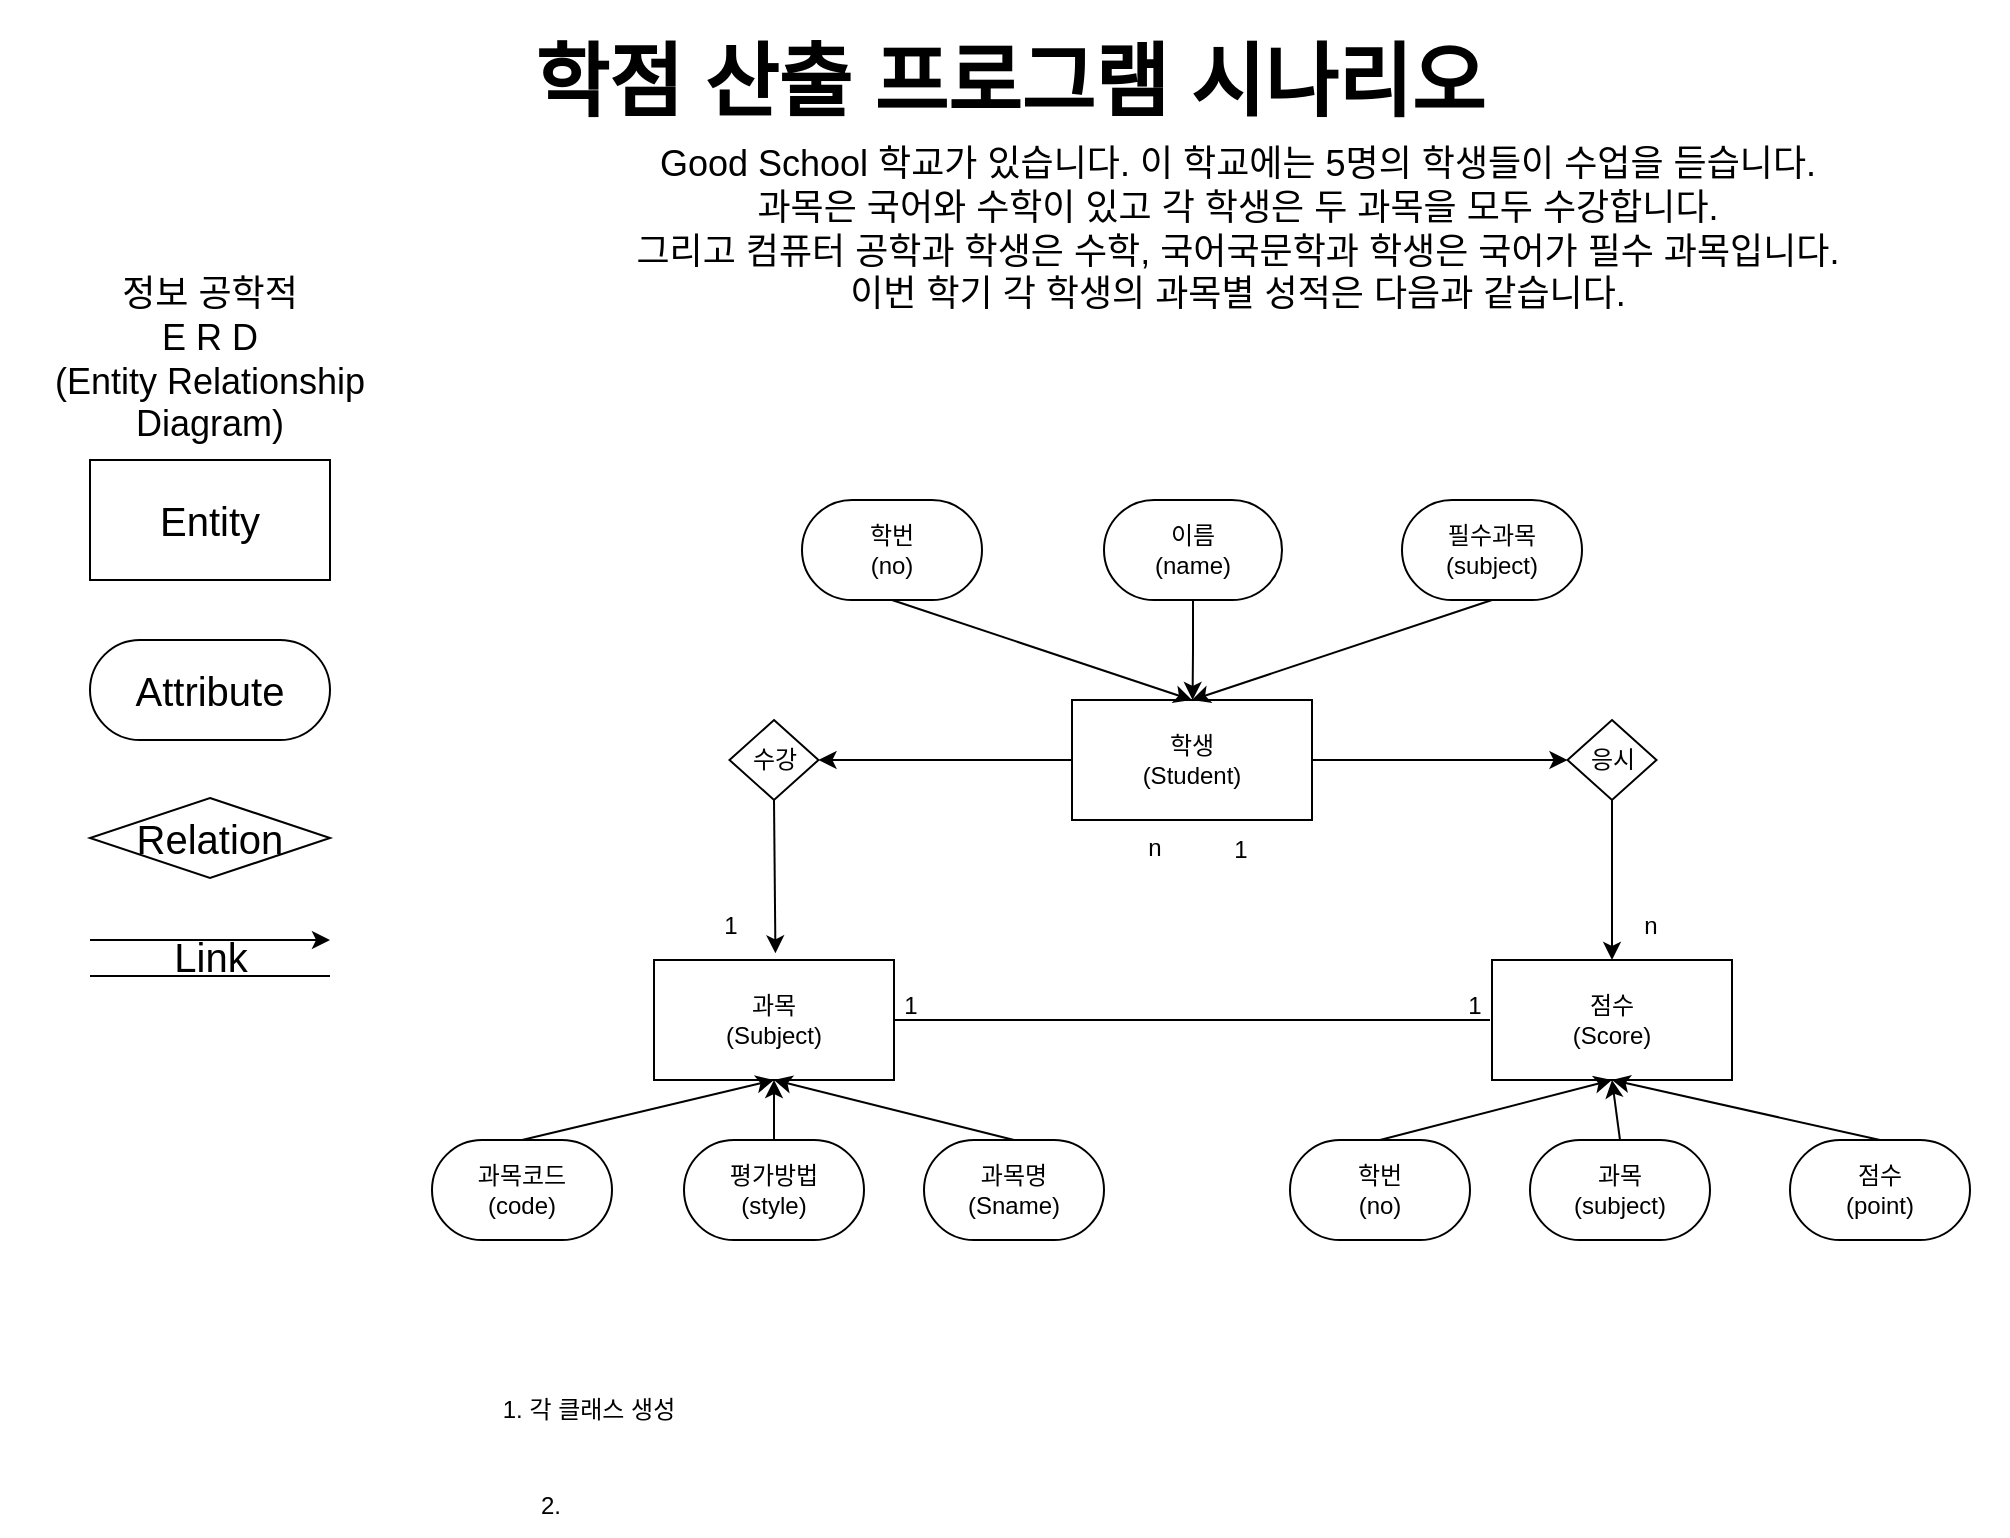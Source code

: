 <mxfile version="23.1.7" type="device">
  <diagram name="페이지-1" id="CKxbLavsxSehY12KvUs0">
    <mxGraphModel dx="2514" dy="918" grid="1" gridSize="10" guides="1" tooltips="1" connect="1" arrows="1" fold="1" page="1" pageScale="1" pageWidth="827" pageHeight="1169" math="0" shadow="0">
      <root>
        <mxCell id="0" />
        <mxCell id="1" parent="0" />
        <mxCell id="4H-ML0NhB3pePpC11hCJ-2" value="&lt;font style=&quot;font-size: 40px;&quot;&gt;&lt;b&gt;학점 산출 프로그램 시나리오&lt;/b&gt;&lt;/font&gt;" style="text;html=1;align=center;verticalAlign=middle;whiteSpace=wrap;rounded=0;" vertex="1" parent="1">
          <mxGeometry y="10" width="600" height="80" as="geometry" />
        </mxCell>
        <mxCell id="4H-ML0NhB3pePpC11hCJ-4" value="&lt;font style=&quot;font-size: 18px;&quot;&gt;Good School 학교가 있습니다. 이 학교에는 5명의 학생들이 수업을 듣습니다. &lt;br&gt;과목은 국어와 수학이 있고 각 학생은 두 과목을 모두 수강합니다. &lt;br&gt;그리고 컴퓨터 공학과 학생은 수학, 국어국문학과 학생은 국어가 필수 과목입니다. &lt;br&gt;이번 학기 각 학생의 과목별 성적은 다음과 같습니다.&lt;/font&gt;" style="text;html=1;align=center;verticalAlign=middle;whiteSpace=wrap;rounded=0;" vertex="1" parent="1">
          <mxGeometry x="29" y="90" width="770" height="70" as="geometry" />
        </mxCell>
        <mxCell id="4H-ML0NhB3pePpC11hCJ-5" value="학생&lt;br&gt;(Student)" style="rounded=0;whiteSpace=wrap;html=1;" vertex="1" parent="1">
          <mxGeometry x="331" y="360" width="120" height="60" as="geometry" />
        </mxCell>
        <mxCell id="4H-ML0NhB3pePpC11hCJ-9" value="과목&lt;br&gt;(Subject)" style="rounded=0;whiteSpace=wrap;html=1;" vertex="1" parent="1">
          <mxGeometry x="122" y="490" width="120" height="60" as="geometry" />
        </mxCell>
        <mxCell id="4H-ML0NhB3pePpC11hCJ-10" value="점수&lt;br&gt;(Score)" style="rounded=0;whiteSpace=wrap;html=1;" vertex="1" parent="1">
          <mxGeometry x="541" y="490" width="120" height="60" as="geometry" />
        </mxCell>
        <mxCell id="4H-ML0NhB3pePpC11hCJ-13" value="학번&lt;br&gt;(no)" style="rounded=1;whiteSpace=wrap;html=1;arcSize=50;" vertex="1" parent="1">
          <mxGeometry x="196" y="260" width="90" height="50" as="geometry" />
        </mxCell>
        <mxCell id="4H-ML0NhB3pePpC11hCJ-37" style="edgeStyle=orthogonalEdgeStyle;rounded=0;orthogonalLoop=1;jettySize=auto;html=1;exitX=0.5;exitY=1;exitDx=0;exitDy=0;" edge="1" parent="1" source="4H-ML0NhB3pePpC11hCJ-14">
          <mxGeometry relative="1" as="geometry">
            <mxPoint x="391.286" y="360" as="targetPoint" />
          </mxGeometry>
        </mxCell>
        <mxCell id="4H-ML0NhB3pePpC11hCJ-14" value="이름&lt;br&gt;(name)" style="rounded=1;whiteSpace=wrap;html=1;arcSize=50;" vertex="1" parent="1">
          <mxGeometry x="347" y="260" width="89" height="50" as="geometry" />
        </mxCell>
        <mxCell id="4H-ML0NhB3pePpC11hCJ-15" value="필수과목&lt;br&gt;(subject)" style="rounded=1;whiteSpace=wrap;html=1;arcSize=50;" vertex="1" parent="1">
          <mxGeometry x="496" y="260" width="90" height="50" as="geometry" />
        </mxCell>
        <mxCell id="4H-ML0NhB3pePpC11hCJ-17" value="과목코드&lt;br&gt;(code)" style="rounded=1;whiteSpace=wrap;html=1;arcSize=50;" vertex="1" parent="1">
          <mxGeometry x="11" y="580" width="90" height="50" as="geometry" />
        </mxCell>
        <mxCell id="4H-ML0NhB3pePpC11hCJ-18" value="평가방법&lt;br&gt;(style)" style="rounded=1;whiteSpace=wrap;html=1;arcSize=50;" vertex="1" parent="1">
          <mxGeometry x="137" y="580" width="90" height="50" as="geometry" />
        </mxCell>
        <mxCell id="4H-ML0NhB3pePpC11hCJ-19" value="과목명&lt;br&gt;(Sname)" style="rounded=1;whiteSpace=wrap;html=1;arcSize=50;" vertex="1" parent="1">
          <mxGeometry x="257" y="580" width="90" height="50" as="geometry" />
        </mxCell>
        <mxCell id="4H-ML0NhB3pePpC11hCJ-20" value="학번&lt;br&gt;(no)" style="rounded=1;whiteSpace=wrap;html=1;arcSize=50;" vertex="1" parent="1">
          <mxGeometry x="440" y="580" width="90" height="50" as="geometry" />
        </mxCell>
        <mxCell id="4H-ML0NhB3pePpC11hCJ-21" value="과목&lt;br&gt;(subject)" style="rounded=1;whiteSpace=wrap;html=1;arcSize=50;" vertex="1" parent="1">
          <mxGeometry x="560" y="580" width="90" height="50" as="geometry" />
        </mxCell>
        <mxCell id="4H-ML0NhB3pePpC11hCJ-22" value="점수&lt;br&gt;(point)" style="rounded=1;whiteSpace=wrap;html=1;arcSize=50;" vertex="1" parent="1">
          <mxGeometry x="690" y="580" width="90" height="50" as="geometry" />
        </mxCell>
        <mxCell id="4H-ML0NhB3pePpC11hCJ-25" value="1" style="text;html=1;align=center;verticalAlign=middle;resizable=0;points=[];autosize=1;strokeColor=none;fillColor=none;" vertex="1" parent="1">
          <mxGeometry x="400" y="420" width="30" height="30" as="geometry" />
        </mxCell>
        <mxCell id="4H-ML0NhB3pePpC11hCJ-26" value="n" style="text;html=1;align=center;verticalAlign=middle;resizable=0;points=[];autosize=1;strokeColor=none;fillColor=none;" vertex="1" parent="1">
          <mxGeometry x="605" y="458" width="30" height="30" as="geometry" />
        </mxCell>
        <mxCell id="4H-ML0NhB3pePpC11hCJ-29" value="1" style="text;html=1;align=center;verticalAlign=middle;resizable=0;points=[];autosize=1;strokeColor=none;fillColor=none;" vertex="1" parent="1">
          <mxGeometry x="145" y="458" width="30" height="30" as="geometry" />
        </mxCell>
        <mxCell id="4H-ML0NhB3pePpC11hCJ-30" value="n" style="text;html=1;align=center;verticalAlign=middle;resizable=0;points=[];autosize=1;strokeColor=none;fillColor=none;" vertex="1" parent="1">
          <mxGeometry x="357" y="419" width="30" height="30" as="geometry" />
        </mxCell>
        <mxCell id="4H-ML0NhB3pePpC11hCJ-33" value="" style="endArrow=none;html=1;rounded=0;exitX=1;exitY=0.5;exitDx=0;exitDy=0;" edge="1" parent="1" source="4H-ML0NhB3pePpC11hCJ-9">
          <mxGeometry width="50" height="50" relative="1" as="geometry">
            <mxPoint x="350" y="490" as="sourcePoint" />
            <mxPoint x="540" y="520" as="targetPoint" />
            <Array as="points">
              <mxPoint x="360" y="520" />
            </Array>
          </mxGeometry>
        </mxCell>
        <mxCell id="4H-ML0NhB3pePpC11hCJ-34" value="1" style="text;html=1;align=center;verticalAlign=middle;resizable=0;points=[];autosize=1;strokeColor=none;fillColor=none;" vertex="1" parent="1">
          <mxGeometry x="235" y="498" width="30" height="30" as="geometry" />
        </mxCell>
        <mxCell id="4H-ML0NhB3pePpC11hCJ-35" value="1" style="text;html=1;align=center;verticalAlign=middle;resizable=0;points=[];autosize=1;strokeColor=none;fillColor=none;" vertex="1" parent="1">
          <mxGeometry x="517" y="498" width="30" height="30" as="geometry" />
        </mxCell>
        <mxCell id="4H-ML0NhB3pePpC11hCJ-36" value="" style="endArrow=classic;html=1;rounded=0;exitX=0.5;exitY=1;exitDx=0;exitDy=0;entryX=0.5;entryY=0;entryDx=0;entryDy=0;" edge="1" parent="1" source="4H-ML0NhB3pePpC11hCJ-13" target="4H-ML0NhB3pePpC11hCJ-5">
          <mxGeometry width="50" height="50" relative="1" as="geometry">
            <mxPoint x="330" y="450" as="sourcePoint" />
            <mxPoint x="380" y="400" as="targetPoint" />
          </mxGeometry>
        </mxCell>
        <mxCell id="4H-ML0NhB3pePpC11hCJ-38" value="" style="endArrow=classic;html=1;rounded=0;entryX=0.5;entryY=0;entryDx=0;entryDy=0;exitX=0.5;exitY=1;exitDx=0;exitDy=0;" edge="1" parent="1" source="4H-ML0NhB3pePpC11hCJ-15" target="4H-ML0NhB3pePpC11hCJ-5">
          <mxGeometry width="50" height="50" relative="1" as="geometry">
            <mxPoint x="330" y="450" as="sourcePoint" />
            <mxPoint x="380" y="400" as="targetPoint" />
          </mxGeometry>
        </mxCell>
        <mxCell id="4H-ML0NhB3pePpC11hCJ-39" value="" style="endArrow=classic;html=1;rounded=0;entryX=0.5;entryY=1;entryDx=0;entryDy=0;exitX=0.5;exitY=0;exitDx=0;exitDy=0;" edge="1" parent="1" source="4H-ML0NhB3pePpC11hCJ-17" target="4H-ML0NhB3pePpC11hCJ-9">
          <mxGeometry width="50" height="50" relative="1" as="geometry">
            <mxPoint x="330" y="550" as="sourcePoint" />
            <mxPoint x="380" y="500" as="targetPoint" />
          </mxGeometry>
        </mxCell>
        <mxCell id="4H-ML0NhB3pePpC11hCJ-40" value="" style="endArrow=classic;html=1;rounded=0;entryX=0.5;entryY=1;entryDx=0;entryDy=0;exitX=0.5;exitY=0;exitDx=0;exitDy=0;" edge="1" parent="1" source="4H-ML0NhB3pePpC11hCJ-18" target="4H-ML0NhB3pePpC11hCJ-9">
          <mxGeometry width="50" height="50" relative="1" as="geometry">
            <mxPoint x="330" y="550" as="sourcePoint" />
            <mxPoint x="380" y="500" as="targetPoint" />
          </mxGeometry>
        </mxCell>
        <mxCell id="4H-ML0NhB3pePpC11hCJ-41" value="" style="endArrow=classic;html=1;rounded=0;entryX=0.5;entryY=1;entryDx=0;entryDy=0;exitX=0.5;exitY=0;exitDx=0;exitDy=0;" edge="1" parent="1" source="4H-ML0NhB3pePpC11hCJ-19" target="4H-ML0NhB3pePpC11hCJ-9">
          <mxGeometry width="50" height="50" relative="1" as="geometry">
            <mxPoint x="330" y="550" as="sourcePoint" />
            <mxPoint x="380" y="500" as="targetPoint" />
          </mxGeometry>
        </mxCell>
        <mxCell id="4H-ML0NhB3pePpC11hCJ-42" value="" style="endArrow=classic;html=1;rounded=0;entryX=0.5;entryY=1;entryDx=0;entryDy=0;exitX=0.5;exitY=0;exitDx=0;exitDy=0;" edge="1" parent="1" source="4H-ML0NhB3pePpC11hCJ-20" target="4H-ML0NhB3pePpC11hCJ-10">
          <mxGeometry width="50" height="50" relative="1" as="geometry">
            <mxPoint x="330" y="550" as="sourcePoint" />
            <mxPoint x="380" y="500" as="targetPoint" />
          </mxGeometry>
        </mxCell>
        <mxCell id="4H-ML0NhB3pePpC11hCJ-43" value="" style="endArrow=classic;html=1;rounded=0;entryX=0.5;entryY=1;entryDx=0;entryDy=0;exitX=0.5;exitY=0;exitDx=0;exitDy=0;" edge="1" parent="1" source="4H-ML0NhB3pePpC11hCJ-21" target="4H-ML0NhB3pePpC11hCJ-10">
          <mxGeometry width="50" height="50" relative="1" as="geometry">
            <mxPoint x="330" y="550" as="sourcePoint" />
            <mxPoint x="380" y="500" as="targetPoint" />
          </mxGeometry>
        </mxCell>
        <mxCell id="4H-ML0NhB3pePpC11hCJ-44" value="" style="endArrow=classic;html=1;rounded=0;entryX=0.5;entryY=1;entryDx=0;entryDy=0;exitX=0.5;exitY=0;exitDx=0;exitDy=0;" edge="1" parent="1" source="4H-ML0NhB3pePpC11hCJ-22" target="4H-ML0NhB3pePpC11hCJ-10">
          <mxGeometry width="50" height="50" relative="1" as="geometry">
            <mxPoint x="810" y="550" as="sourcePoint" />
            <mxPoint x="860" y="500" as="targetPoint" />
          </mxGeometry>
        </mxCell>
        <mxCell id="4H-ML0NhB3pePpC11hCJ-45" value="수강" style="rhombus;whiteSpace=wrap;html=1;" vertex="1" parent="1">
          <mxGeometry x="159.75" y="370" width="44.5" height="40" as="geometry" />
        </mxCell>
        <mxCell id="4H-ML0NhB3pePpC11hCJ-46" value="" style="endArrow=classic;html=1;rounded=0;entryX=1;entryY=0.5;entryDx=0;entryDy=0;exitX=0;exitY=0.5;exitDx=0;exitDy=0;" edge="1" parent="1" source="4H-ML0NhB3pePpC11hCJ-5" target="4H-ML0NhB3pePpC11hCJ-45">
          <mxGeometry width="50" height="50" relative="1" as="geometry">
            <mxPoint x="390" y="450" as="sourcePoint" />
            <mxPoint x="440" y="400" as="targetPoint" />
          </mxGeometry>
        </mxCell>
        <mxCell id="4H-ML0NhB3pePpC11hCJ-47" value="" style="endArrow=classic;html=1;rounded=0;entryX=0.506;entryY=-0.056;entryDx=0;entryDy=0;entryPerimeter=0;exitX=0.5;exitY=1;exitDx=0;exitDy=0;" edge="1" parent="1" source="4H-ML0NhB3pePpC11hCJ-45" target="4H-ML0NhB3pePpC11hCJ-9">
          <mxGeometry width="50" height="50" relative="1" as="geometry">
            <mxPoint x="390" y="450" as="sourcePoint" />
            <mxPoint x="440" y="400" as="targetPoint" />
          </mxGeometry>
        </mxCell>
        <mxCell id="4H-ML0NhB3pePpC11hCJ-48" value="응시" style="rhombus;whiteSpace=wrap;html=1;" vertex="1" parent="1">
          <mxGeometry x="578.75" y="370" width="44.5" height="40" as="geometry" />
        </mxCell>
        <mxCell id="4H-ML0NhB3pePpC11hCJ-49" value="" style="endArrow=classic;html=1;rounded=0;entryX=0;entryY=0.5;entryDx=0;entryDy=0;exitX=1;exitY=0.5;exitDx=0;exitDy=0;" edge="1" parent="1" source="4H-ML0NhB3pePpC11hCJ-5" target="4H-ML0NhB3pePpC11hCJ-48">
          <mxGeometry width="50" height="50" relative="1" as="geometry">
            <mxPoint x="390" y="450" as="sourcePoint" />
            <mxPoint x="440" y="400" as="targetPoint" />
          </mxGeometry>
        </mxCell>
        <mxCell id="4H-ML0NhB3pePpC11hCJ-50" value="" style="endArrow=classic;html=1;rounded=0;entryX=0.5;entryY=0;entryDx=0;entryDy=0;exitX=0.5;exitY=1;exitDx=0;exitDy=0;" edge="1" parent="1" source="4H-ML0NhB3pePpC11hCJ-48" target="4H-ML0NhB3pePpC11hCJ-10">
          <mxGeometry width="50" height="50" relative="1" as="geometry">
            <mxPoint x="390" y="450" as="sourcePoint" />
            <mxPoint x="440" y="400" as="targetPoint" />
          </mxGeometry>
        </mxCell>
        <mxCell id="4H-ML0NhB3pePpC11hCJ-51" value="&lt;font style=&quot;font-size: 20px;&quot;&gt;Entity&lt;/font&gt;" style="rounded=0;whiteSpace=wrap;html=1;" vertex="1" parent="1">
          <mxGeometry x="-160" y="240" width="120" height="60" as="geometry" />
        </mxCell>
        <mxCell id="4H-ML0NhB3pePpC11hCJ-52" value="&lt;font style=&quot;font-size: 20px;&quot;&gt;Attribute&lt;/font&gt;" style="rounded=1;whiteSpace=wrap;html=1;arcSize=50;" vertex="1" parent="1">
          <mxGeometry x="-160" y="330" width="120" height="50" as="geometry" />
        </mxCell>
        <mxCell id="4H-ML0NhB3pePpC11hCJ-53" value="&lt;font style=&quot;font-size: 20px;&quot;&gt;Relation&lt;/font&gt;" style="rhombus;whiteSpace=wrap;html=1;" vertex="1" parent="1">
          <mxGeometry x="-160" y="409" width="120" height="40" as="geometry" />
        </mxCell>
        <mxCell id="4H-ML0NhB3pePpC11hCJ-54" value="&lt;font style=&quot;font-size: 18px;&quot;&gt;정보 공학적&lt;br&gt;E R D&lt;br&gt;(Entity Relationship Diagram)&lt;br&gt;&lt;/font&gt;" style="text;html=1;align=center;verticalAlign=middle;whiteSpace=wrap;rounded=0;" vertex="1" parent="1">
          <mxGeometry x="-205" y="140" width="210" height="100" as="geometry" />
        </mxCell>
        <mxCell id="4H-ML0NhB3pePpC11hCJ-55" value="" style="endArrow=classic;html=1;rounded=0;" edge="1" parent="1">
          <mxGeometry width="50" height="50" relative="1" as="geometry">
            <mxPoint x="-160" y="480" as="sourcePoint" />
            <mxPoint x="-40" y="480" as="targetPoint" />
          </mxGeometry>
        </mxCell>
        <mxCell id="4H-ML0NhB3pePpC11hCJ-56" value="" style="endArrow=none;html=1;rounded=0;" edge="1" parent="1">
          <mxGeometry width="50" height="50" relative="1" as="geometry">
            <mxPoint x="-160" y="498" as="sourcePoint" />
            <mxPoint x="-40" y="498" as="targetPoint" />
          </mxGeometry>
        </mxCell>
        <mxCell id="4H-ML0NhB3pePpC11hCJ-57" value="&lt;font style=&quot;font-size: 20px;&quot;&gt;Link&lt;/font&gt;" style="text;html=1;align=center;verticalAlign=middle;resizable=0;points=[];autosize=1;strokeColor=none;fillColor=none;" vertex="1" parent="1">
          <mxGeometry x="-130" y="468" width="60" height="40" as="geometry" />
        </mxCell>
        <mxCell id="4H-ML0NhB3pePpC11hCJ-58" value="1. 각 클래스 생성" style="text;html=1;align=center;verticalAlign=middle;resizable=0;points=[];autosize=1;strokeColor=none;fillColor=none;" vertex="1" parent="1">
          <mxGeometry x="29" y="700" width="120" height="30" as="geometry" />
        </mxCell>
        <mxCell id="4H-ML0NhB3pePpC11hCJ-59" value="2." style="text;html=1;align=center;verticalAlign=middle;resizable=0;points=[];autosize=1;strokeColor=none;fillColor=none;" vertex="1" parent="1">
          <mxGeometry x="55" y="748" width="30" height="30" as="geometry" />
        </mxCell>
      </root>
    </mxGraphModel>
  </diagram>
</mxfile>
